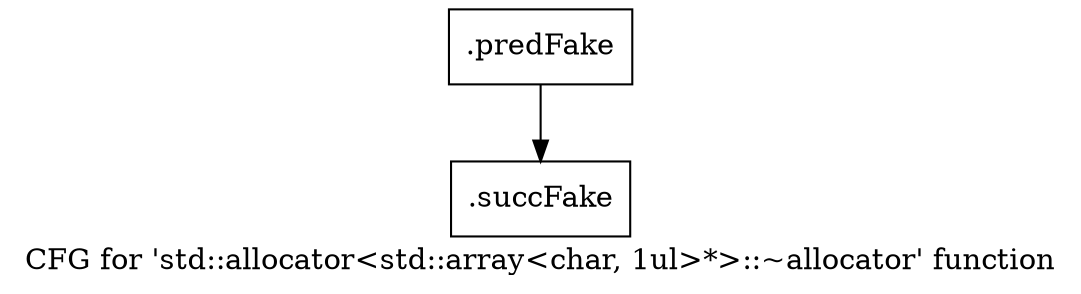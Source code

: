 digraph "CFG for 'std::allocator\<std::array\<char, 1ul\>*\>::~allocator' function" {
	label="CFG for 'std::allocator\<std::array\<char, 1ul\>*\>::~allocator' function";

	Node0x5210f30 [shape=record,filename="",linenumber="",label="{.predFake}"];
	Node0x5210f30 -> Node0x52d0280[ callList="" memoryops="" filename="/home/akhilkushe/Xilinx/Vitis_HLS/2021.2/tps/lnx64/gcc-6.2.0/lib/gcc/x86_64-pc-linux-gnu/6.2.0/../../../../include/c++/6.2.0/bits/allocator.h" execusionnum="1"];
	Node0x52d0280 [shape=record,filename="/home/akhilkushe/Xilinx/Vitis_HLS/2021.2/tps/lnx64/gcc-6.2.0/lib/gcc/x86_64-pc-linux-gnu/6.2.0/../../../../include/c++/6.2.0/bits/allocator.h",linenumber="126",label="{.succFake}"];
}
